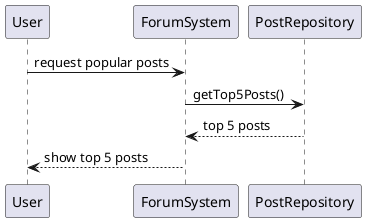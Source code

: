 @startuml
User -> ForumSystem: request popular posts
ForumSystem -> PostRepository: getTop5Posts()
PostRepository --> ForumSystem: top 5 posts
ForumSystem --> User: show top 5 posts
@enduml
